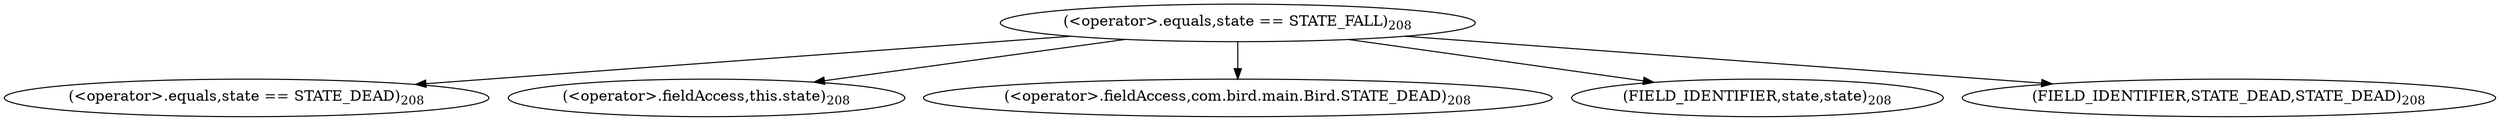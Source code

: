 digraph "isDead" {  
"851" [label = <(&lt;operator&gt;.equals,state == STATE_FALL)<SUB>208</SUB>> ]
"858" [label = <(&lt;operator&gt;.equals,state == STATE_DEAD)<SUB>208</SUB>> ]
"859" [label = <(&lt;operator&gt;.fieldAccess,this.state)<SUB>208</SUB>> ]
"862" [label = <(&lt;operator&gt;.fieldAccess,com.bird.main.Bird.STATE_DEAD)<SUB>208</SUB>> ]
"861" [label = <(FIELD_IDENTIFIER,state,state)<SUB>208</SUB>> ]
"864" [label = <(FIELD_IDENTIFIER,STATE_DEAD,STATE_DEAD)<SUB>208</SUB>> ]
  "851" -> "859" 
  "851" -> "858" 
  "851" -> "864" 
  "851" -> "862" 
  "851" -> "861" 
}
